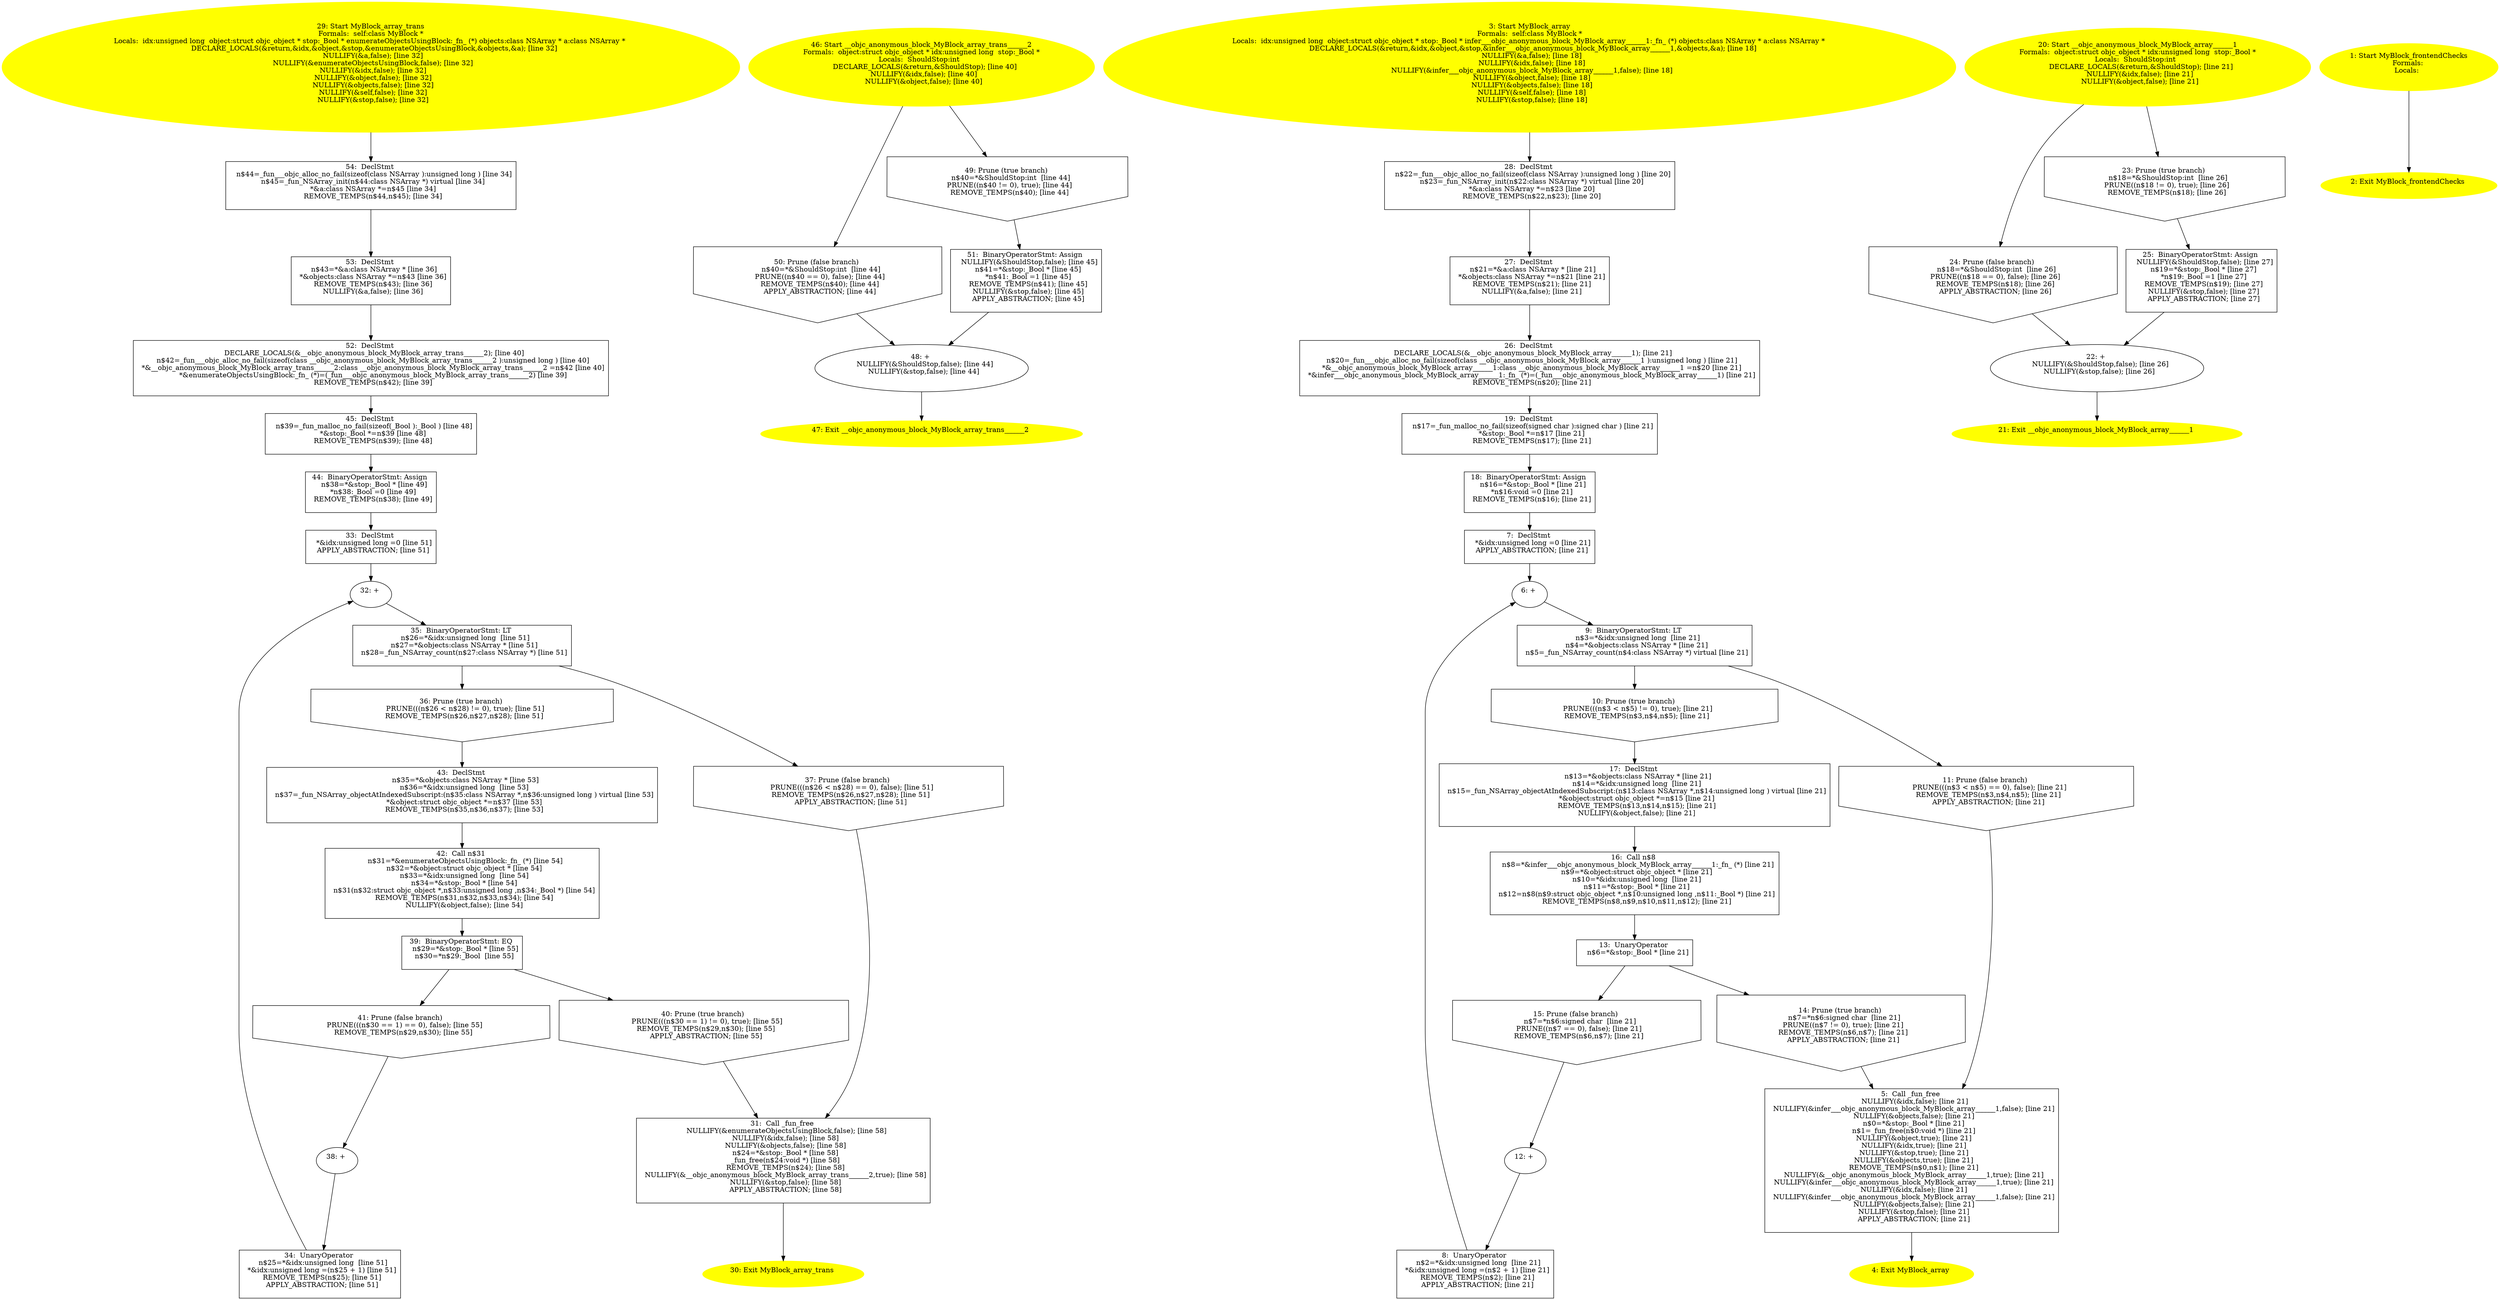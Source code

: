 digraph iCFG {
54 [label="54:  DeclStmt \n   n$44=_fun___objc_alloc_no_fail(sizeof(class NSArray ):unsigned long ) [line 34]\n  n$45=_fun_NSArray_init(n$44:class NSArray *) virtual [line 34]\n  *&a:class NSArray *=n$45 [line 34]\n  REMOVE_TEMPS(n$44,n$45); [line 34]\n " shape="box"]
	

	 54 -> 53 ;
53 [label="53:  DeclStmt \n   n$43=*&a:class NSArray * [line 36]\n  *&objects:class NSArray *=n$43 [line 36]\n  REMOVE_TEMPS(n$43); [line 36]\n  NULLIFY(&a,false); [line 36]\n " shape="box"]
	

	 53 -> 52 ;
52 [label="52:  DeclStmt \n   DECLARE_LOCALS(&__objc_anonymous_block_MyBlock_array_trans______2); [line 40]\n  n$42=_fun___objc_alloc_no_fail(sizeof(class __objc_anonymous_block_MyBlock_array_trans______2 ):unsigned long ) [line 40]\n  *&__objc_anonymous_block_MyBlock_array_trans______2:class __objc_anonymous_block_MyBlock_array_trans______2 =n$42 [line 40]\n  *&enumerateObjectsUsingBlock:_fn_ (*)=(_fun___objc_anonymous_block_MyBlock_array_trans______2) [line 39]\n  REMOVE_TEMPS(n$42); [line 39]\n " shape="box"]
	

	 52 -> 45 ;
51 [label="51:  BinaryOperatorStmt: Assign \n   NULLIFY(&ShouldStop,false); [line 45]\n  n$41=*&stop:_Bool * [line 45]\n  *n$41:_Bool =1 [line 45]\n  REMOVE_TEMPS(n$41); [line 45]\n  NULLIFY(&stop,false); [line 45]\n  APPLY_ABSTRACTION; [line 45]\n " shape="box"]
	

	 51 -> 48 ;
50 [label="50: Prune (false branch) \n   n$40=*&ShouldStop:int  [line 44]\n  PRUNE((n$40 == 0), false); [line 44]\n  REMOVE_TEMPS(n$40); [line 44]\n  APPLY_ABSTRACTION; [line 44]\n " shape="invhouse"]
	

	 50 -> 48 ;
49 [label="49: Prune (true branch) \n   n$40=*&ShouldStop:int  [line 44]\n  PRUNE((n$40 != 0), true); [line 44]\n  REMOVE_TEMPS(n$40); [line 44]\n " shape="invhouse"]
	

	 49 -> 51 ;
48 [label="48: + \n   NULLIFY(&ShouldStop,false); [line 44]\n  NULLIFY(&stop,false); [line 44]\n " ]
	

	 48 -> 47 ;
47 [label="47: Exit __objc_anonymous_block_MyBlock_array_trans______2 \n  " color=yellow style=filled]
	

46 [label="46: Start __objc_anonymous_block_MyBlock_array_trans______2\nFormals:  object:struct objc_object * idx:unsigned long  stop:_Bool *\nLocals:  ShouldStop:int  \n   DECLARE_LOCALS(&return,&ShouldStop); [line 40]\n  NULLIFY(&idx,false); [line 40]\n  NULLIFY(&object,false); [line 40]\n " color=yellow style=filled]
	

	 46 -> 49 ;
	 46 -> 50 ;
45 [label="45:  DeclStmt \n   n$39=_fun_malloc_no_fail(sizeof(_Bool ):_Bool ) [line 48]\n  *&stop:_Bool *=n$39 [line 48]\n  REMOVE_TEMPS(n$39); [line 48]\n " shape="box"]
	

	 45 -> 44 ;
44 [label="44:  BinaryOperatorStmt: Assign \n   n$38=*&stop:_Bool * [line 49]\n  *n$38:_Bool =0 [line 49]\n  REMOVE_TEMPS(n$38); [line 49]\n " shape="box"]
	

	 44 -> 33 ;
43 [label="43:  DeclStmt \n   n$35=*&objects:class NSArray * [line 53]\n  n$36=*&idx:unsigned long  [line 53]\n  n$37=_fun_NSArray_objectAtIndexedSubscript:(n$35:class NSArray *,n$36:unsigned long ) virtual [line 53]\n  *&object:struct objc_object *=n$37 [line 53]\n  REMOVE_TEMPS(n$35,n$36,n$37); [line 53]\n " shape="box"]
	

	 43 -> 42 ;
42 [label="42:  Call n$31 \n   n$31=*&enumerateObjectsUsingBlock:_fn_ (*) [line 54]\n  n$32=*&object:struct objc_object * [line 54]\n  n$33=*&idx:unsigned long  [line 54]\n  n$34=*&stop:_Bool * [line 54]\n  n$31(n$32:struct objc_object *,n$33:unsigned long ,n$34:_Bool *) [line 54]\n  REMOVE_TEMPS(n$31,n$32,n$33,n$34); [line 54]\n  NULLIFY(&object,false); [line 54]\n " shape="box"]
	

	 42 -> 39 ;
41 [label="41: Prune (false branch) \n   PRUNE(((n$30 == 1) == 0), false); [line 55]\n  REMOVE_TEMPS(n$29,n$30); [line 55]\n " shape="invhouse"]
	

	 41 -> 38 ;
40 [label="40: Prune (true branch) \n   PRUNE(((n$30 == 1) != 0), true); [line 55]\n  REMOVE_TEMPS(n$29,n$30); [line 55]\n  APPLY_ABSTRACTION; [line 55]\n " shape="invhouse"]
	

	 40 -> 31 ;
39 [label="39:  BinaryOperatorStmt: EQ \n   n$29=*&stop:_Bool * [line 55]\n  n$30=*n$29:_Bool  [line 55]\n " shape="box"]
	

	 39 -> 40 ;
	 39 -> 41 ;
38 [label="38: + \n  " ]
	

	 38 -> 34 ;
37 [label="37: Prune (false branch) \n   PRUNE(((n$26 < n$28) == 0), false); [line 51]\n  REMOVE_TEMPS(n$26,n$27,n$28); [line 51]\n  APPLY_ABSTRACTION; [line 51]\n " shape="invhouse"]
	

	 37 -> 31 ;
36 [label="36: Prune (true branch) \n   PRUNE(((n$26 < n$28) != 0), true); [line 51]\n  REMOVE_TEMPS(n$26,n$27,n$28); [line 51]\n " shape="invhouse"]
	

	 36 -> 43 ;
35 [label="35:  BinaryOperatorStmt: LT \n   n$26=*&idx:unsigned long  [line 51]\n  n$27=*&objects:class NSArray * [line 51]\n  n$28=_fun_NSArray_count(n$27:class NSArray *) [line 51]\n " shape="box"]
	

	 35 -> 36 ;
	 35 -> 37 ;
34 [label="34:  UnaryOperator \n   n$25=*&idx:unsigned long  [line 51]\n  *&idx:unsigned long =(n$25 + 1) [line 51]\n  REMOVE_TEMPS(n$25); [line 51]\n  APPLY_ABSTRACTION; [line 51]\n " shape="box"]
	

	 34 -> 32 ;
33 [label="33:  DeclStmt \n   *&idx:unsigned long =0 [line 51]\n  APPLY_ABSTRACTION; [line 51]\n " shape="box"]
	

	 33 -> 32 ;
32 [label="32: + \n  " ]
	

	 32 -> 35 ;
31 [label="31:  Call _fun_free \n   NULLIFY(&enumerateObjectsUsingBlock,false); [line 58]\n  NULLIFY(&idx,false); [line 58]\n  NULLIFY(&objects,false); [line 58]\n  n$24=*&stop:_Bool * [line 58]\n  _fun_free(n$24:void *) [line 58]\n  REMOVE_TEMPS(n$24); [line 58]\n  NULLIFY(&__objc_anonymous_block_MyBlock_array_trans______2,true); [line 58]\n  NULLIFY(&stop,false); [line 58]\n  APPLY_ABSTRACTION; [line 58]\n " shape="box"]
	

	 31 -> 30 ;
30 [label="30: Exit MyBlock_array_trans \n  " color=yellow style=filled]
	

29 [label="29: Start MyBlock_array_trans\nFormals:  self:class MyBlock *\nLocals:  idx:unsigned long  object:struct objc_object * stop:_Bool * enumerateObjectsUsingBlock:_fn_ (*) objects:class NSArray * a:class NSArray * \n   DECLARE_LOCALS(&return,&idx,&object,&stop,&enumerateObjectsUsingBlock,&objects,&a); [line 32]\n  NULLIFY(&a,false); [line 32]\n  NULLIFY(&enumerateObjectsUsingBlock,false); [line 32]\n  NULLIFY(&idx,false); [line 32]\n  NULLIFY(&object,false); [line 32]\n  NULLIFY(&objects,false); [line 32]\n  NULLIFY(&self,false); [line 32]\n  NULLIFY(&stop,false); [line 32]\n " color=yellow style=filled]
	

	 29 -> 54 ;
28 [label="28:  DeclStmt \n   n$22=_fun___objc_alloc_no_fail(sizeof(class NSArray ):unsigned long ) [line 20]\n  n$23=_fun_NSArray_init(n$22:class NSArray *) virtual [line 20]\n  *&a:class NSArray *=n$23 [line 20]\n  REMOVE_TEMPS(n$22,n$23); [line 20]\n " shape="box"]
	

	 28 -> 27 ;
27 [label="27:  DeclStmt \n   n$21=*&a:class NSArray * [line 21]\n  *&objects:class NSArray *=n$21 [line 21]\n  REMOVE_TEMPS(n$21); [line 21]\n  NULLIFY(&a,false); [line 21]\n " shape="box"]
	

	 27 -> 26 ;
26 [label="26:  DeclStmt \n   DECLARE_LOCALS(&__objc_anonymous_block_MyBlock_array______1); [line 21]\n  n$20=_fun___objc_alloc_no_fail(sizeof(class __objc_anonymous_block_MyBlock_array______1 ):unsigned long ) [line 21]\n  *&__objc_anonymous_block_MyBlock_array______1:class __objc_anonymous_block_MyBlock_array______1 =n$20 [line 21]\n  *&infer___objc_anonymous_block_MyBlock_array______1:_fn_ (*)=(_fun___objc_anonymous_block_MyBlock_array______1) [line 21]\n  REMOVE_TEMPS(n$20); [line 21]\n " shape="box"]
	

	 26 -> 19 ;
25 [label="25:  BinaryOperatorStmt: Assign \n   NULLIFY(&ShouldStop,false); [line 27]\n  n$19=*&stop:_Bool * [line 27]\n  *n$19:_Bool =1 [line 27]\n  REMOVE_TEMPS(n$19); [line 27]\n  NULLIFY(&stop,false); [line 27]\n  APPLY_ABSTRACTION; [line 27]\n " shape="box"]
	

	 25 -> 22 ;
24 [label="24: Prune (false branch) \n   n$18=*&ShouldStop:int  [line 26]\n  PRUNE((n$18 == 0), false); [line 26]\n  REMOVE_TEMPS(n$18); [line 26]\n  APPLY_ABSTRACTION; [line 26]\n " shape="invhouse"]
	

	 24 -> 22 ;
23 [label="23: Prune (true branch) \n   n$18=*&ShouldStop:int  [line 26]\n  PRUNE((n$18 != 0), true); [line 26]\n  REMOVE_TEMPS(n$18); [line 26]\n " shape="invhouse"]
	

	 23 -> 25 ;
22 [label="22: + \n   NULLIFY(&ShouldStop,false); [line 26]\n  NULLIFY(&stop,false); [line 26]\n " ]
	

	 22 -> 21 ;
21 [label="21: Exit __objc_anonymous_block_MyBlock_array______1 \n  " color=yellow style=filled]
	

20 [label="20: Start __objc_anonymous_block_MyBlock_array______1\nFormals:  object:struct objc_object * idx:unsigned long  stop:_Bool *\nLocals:  ShouldStop:int  \n   DECLARE_LOCALS(&return,&ShouldStop); [line 21]\n  NULLIFY(&idx,false); [line 21]\n  NULLIFY(&object,false); [line 21]\n " color=yellow style=filled]
	

	 20 -> 23 ;
	 20 -> 24 ;
19 [label="19:  DeclStmt \n   n$17=_fun_malloc_no_fail(sizeof(signed char ):signed char ) [line 21]\n  *&stop:_Bool *=n$17 [line 21]\n  REMOVE_TEMPS(n$17); [line 21]\n " shape="box"]
	

	 19 -> 18 ;
18 [label="18:  BinaryOperatorStmt: Assign \n   n$16=*&stop:_Bool * [line 21]\n  *n$16:void =0 [line 21]\n  REMOVE_TEMPS(n$16); [line 21]\n " shape="box"]
	

	 18 -> 7 ;
17 [label="17:  DeclStmt \n   n$13=*&objects:class NSArray * [line 21]\n  n$14=*&idx:unsigned long  [line 21]\n  n$15=_fun_NSArray_objectAtIndexedSubscript:(n$13:class NSArray *,n$14:unsigned long ) virtual [line 21]\n  *&object:struct objc_object *=n$15 [line 21]\n  REMOVE_TEMPS(n$13,n$14,n$15); [line 21]\n  NULLIFY(&object,false); [line 21]\n " shape="box"]
	

	 17 -> 16 ;
16 [label="16:  Call n$8 \n   n$8=*&infer___objc_anonymous_block_MyBlock_array______1:_fn_ (*) [line 21]\n  n$9=*&object:struct objc_object * [line 21]\n  n$10=*&idx:unsigned long  [line 21]\n  n$11=*&stop:_Bool * [line 21]\n  n$12=n$8(n$9:struct objc_object *,n$10:unsigned long ,n$11:_Bool *) [line 21]\n  REMOVE_TEMPS(n$8,n$9,n$10,n$11,n$12); [line 21]\n " shape="box"]
	

	 16 -> 13 ;
15 [label="15: Prune (false branch) \n   n$7=*n$6:signed char  [line 21]\n  PRUNE((n$7 == 0), false); [line 21]\n  REMOVE_TEMPS(n$6,n$7); [line 21]\n " shape="invhouse"]
	

	 15 -> 12 ;
14 [label="14: Prune (true branch) \n   n$7=*n$6:signed char  [line 21]\n  PRUNE((n$7 != 0), true); [line 21]\n  REMOVE_TEMPS(n$6,n$7); [line 21]\n  APPLY_ABSTRACTION; [line 21]\n " shape="invhouse"]
	

	 14 -> 5 ;
13 [label="13:  UnaryOperator \n   n$6=*&stop:_Bool * [line 21]\n " shape="box"]
	

	 13 -> 14 ;
	 13 -> 15 ;
12 [label="12: + \n  " ]
	

	 12 -> 8 ;
11 [label="11: Prune (false branch) \n   PRUNE(((n$3 < n$5) == 0), false); [line 21]\n  REMOVE_TEMPS(n$3,n$4,n$5); [line 21]\n  APPLY_ABSTRACTION; [line 21]\n " shape="invhouse"]
	

	 11 -> 5 ;
10 [label="10: Prune (true branch) \n   PRUNE(((n$3 < n$5) != 0), true); [line 21]\n  REMOVE_TEMPS(n$3,n$4,n$5); [line 21]\n " shape="invhouse"]
	

	 10 -> 17 ;
9 [label="9:  BinaryOperatorStmt: LT \n   n$3=*&idx:unsigned long  [line 21]\n  n$4=*&objects:class NSArray * [line 21]\n  n$5=_fun_NSArray_count(n$4:class NSArray *) virtual [line 21]\n " shape="box"]
	

	 9 -> 10 ;
	 9 -> 11 ;
8 [label="8:  UnaryOperator \n   n$2=*&idx:unsigned long  [line 21]\n  *&idx:unsigned long =(n$2 + 1) [line 21]\n  REMOVE_TEMPS(n$2); [line 21]\n  APPLY_ABSTRACTION; [line 21]\n " shape="box"]
	

	 8 -> 6 ;
7 [label="7:  DeclStmt \n   *&idx:unsigned long =0 [line 21]\n  APPLY_ABSTRACTION; [line 21]\n " shape="box"]
	

	 7 -> 6 ;
6 [label="6: + \n  " ]
	

	 6 -> 9 ;
5 [label="5:  Call _fun_free \n   NULLIFY(&idx,false); [line 21]\n  NULLIFY(&infer___objc_anonymous_block_MyBlock_array______1,false); [line 21]\n  NULLIFY(&objects,false); [line 21]\n  n$0=*&stop:_Bool * [line 21]\n  n$1=_fun_free(n$0:void *) [line 21]\n  NULLIFY(&object,true); [line 21]\n  NULLIFY(&idx,true); [line 21]\n  NULLIFY(&stop,true); [line 21]\n  NULLIFY(&objects,true); [line 21]\n  REMOVE_TEMPS(n$0,n$1); [line 21]\n  NULLIFY(&__objc_anonymous_block_MyBlock_array______1,true); [line 21]\n  NULLIFY(&infer___objc_anonymous_block_MyBlock_array______1,true); [line 21]\n  NULLIFY(&idx,false); [line 21]\n  NULLIFY(&infer___objc_anonymous_block_MyBlock_array______1,false); [line 21]\n  NULLIFY(&objects,false); [line 21]\n  NULLIFY(&stop,false); [line 21]\n  APPLY_ABSTRACTION; [line 21]\n " shape="box"]
	

	 5 -> 4 ;
4 [label="4: Exit MyBlock_array \n  " color=yellow style=filled]
	

3 [label="3: Start MyBlock_array\nFormals:  self:class MyBlock *\nLocals:  idx:unsigned long  object:struct objc_object * stop:_Bool * infer___objc_anonymous_block_MyBlock_array______1:_fn_ (*) objects:class NSArray * a:class NSArray * \n   DECLARE_LOCALS(&return,&idx,&object,&stop,&infer___objc_anonymous_block_MyBlock_array______1,&objects,&a); [line 18]\n  NULLIFY(&a,false); [line 18]\n  NULLIFY(&idx,false); [line 18]\n  NULLIFY(&infer___objc_anonymous_block_MyBlock_array______1,false); [line 18]\n  NULLIFY(&object,false); [line 18]\n  NULLIFY(&objects,false); [line 18]\n  NULLIFY(&self,false); [line 18]\n  NULLIFY(&stop,false); [line 18]\n " color=yellow style=filled]
	

	 3 -> 28 ;
2 [label="2: Exit MyBlock_frontendChecks \n  " color=yellow style=filled]
	

1 [label="1: Start MyBlock_frontendChecks\nFormals: \nLocals:  \n  " color=yellow style=filled]
	

	 1 -> 2 ;
}
